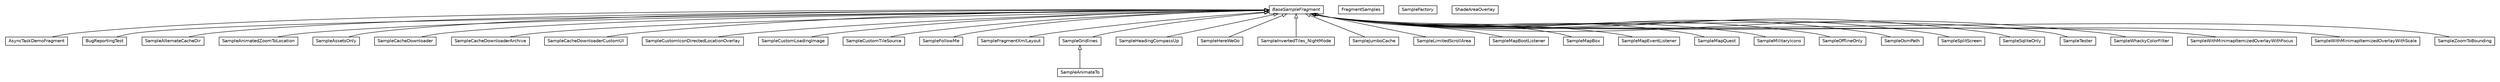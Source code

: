 #!/usr/local/bin/dot
#
# Class diagram 
# Generated by UMLGraph version R5_6-24-gf6e263 (http://www.umlgraph.org/)
#

digraph G {
	edge [fontname="Helvetica",fontsize=10,labelfontname="Helvetica",labelfontsize=10];
	node [fontname="Helvetica",fontsize=10,shape=plaintext];
	nodesep=0.25;
	ranksep=0.5;
	// org.osmdroid.samplefragments.AsyncTaskDemoFragment
	c204 [label=<<table title="org.osmdroid.samplefragments.AsyncTaskDemoFragment" border="0" cellborder="1" cellspacing="0" cellpadding="2" port="p" href="./AsyncTaskDemoFragment.html">
		<tr><td><table border="0" cellspacing="0" cellpadding="1">
<tr><td align="center" balign="center"> AsyncTaskDemoFragment </td></tr>
		</table></td></tr>
		</table>>, URL="./AsyncTaskDemoFragment.html", fontname="Helvetica", fontcolor="black", fontsize=10.0];
	// org.osmdroid.samplefragments.BaseSampleFragment
	c205 [label=<<table title="org.osmdroid.samplefragments.BaseSampleFragment" border="0" cellborder="1" cellspacing="0" cellpadding="2" port="p" href="./BaseSampleFragment.html">
		<tr><td><table border="0" cellspacing="0" cellpadding="1">
<tr><td align="center" balign="center"><font face="Helvetica-Oblique"> BaseSampleFragment </font></td></tr>
		</table></td></tr>
		</table>>, URL="./BaseSampleFragment.html", fontname="Helvetica", fontcolor="black", fontsize=10.0];
	// org.osmdroid.samplefragments.BugReportingTest
	c206 [label=<<table title="org.osmdroid.samplefragments.BugReportingTest" border="0" cellborder="1" cellspacing="0" cellpadding="2" port="p" href="./BugReportingTest.html">
		<tr><td><table border="0" cellspacing="0" cellpadding="1">
<tr><td align="center" balign="center"> BugReportingTest </td></tr>
		</table></td></tr>
		</table>>, URL="./BugReportingTest.html", fontname="Helvetica", fontcolor="black", fontsize=10.0];
	// org.osmdroid.samplefragments.FragmentSamples
	c207 [label=<<table title="org.osmdroid.samplefragments.FragmentSamples" border="0" cellborder="1" cellspacing="0" cellpadding="2" port="p" href="./FragmentSamples.html">
		<tr><td><table border="0" cellspacing="0" cellpadding="1">
<tr><td align="center" balign="center"> FragmentSamples </td></tr>
		</table></td></tr>
		</table>>, URL="./FragmentSamples.html", fontname="Helvetica", fontcolor="black", fontsize=10.0];
	// org.osmdroid.samplefragments.SampleAlternateCacheDir
	c209 [label=<<table title="org.osmdroid.samplefragments.SampleAlternateCacheDir" border="0" cellborder="1" cellspacing="0" cellpadding="2" port="p" href="./SampleAlternateCacheDir.html">
		<tr><td><table border="0" cellspacing="0" cellpadding="1">
<tr><td align="center" balign="center"> SampleAlternateCacheDir </td></tr>
		</table></td></tr>
		</table>>, URL="./SampleAlternateCacheDir.html", fontname="Helvetica", fontcolor="black", fontsize=10.0];
	// org.osmdroid.samplefragments.SampleAnimatedZoomToLocation
	c210 [label=<<table title="org.osmdroid.samplefragments.SampleAnimatedZoomToLocation" border="0" cellborder="1" cellspacing="0" cellpadding="2" port="p" href="./SampleAnimatedZoomToLocation.html">
		<tr><td><table border="0" cellspacing="0" cellpadding="1">
<tr><td align="center" balign="center"> SampleAnimatedZoomToLocation </td></tr>
		</table></td></tr>
		</table>>, URL="./SampleAnimatedZoomToLocation.html", fontname="Helvetica", fontcolor="black", fontsize=10.0];
	// org.osmdroid.samplefragments.SampleAnimateTo
	c211 [label=<<table title="org.osmdroid.samplefragments.SampleAnimateTo" border="0" cellborder="1" cellspacing="0" cellpadding="2" port="p" href="./SampleAnimateTo.html">
		<tr><td><table border="0" cellspacing="0" cellpadding="1">
<tr><td align="center" balign="center"> SampleAnimateTo </td></tr>
		</table></td></tr>
		</table>>, URL="./SampleAnimateTo.html", fontname="Helvetica", fontcolor="black", fontsize=10.0];
	// org.osmdroid.samplefragments.SampleAssetsOnly
	c212 [label=<<table title="org.osmdroid.samplefragments.SampleAssetsOnly" border="0" cellborder="1" cellspacing="0" cellpadding="2" port="p" href="./SampleAssetsOnly.html">
		<tr><td><table border="0" cellspacing="0" cellpadding="1">
<tr><td align="center" balign="center"> SampleAssetsOnly </td></tr>
		</table></td></tr>
		</table>>, URL="./SampleAssetsOnly.html", fontname="Helvetica", fontcolor="black", fontsize=10.0];
	// org.osmdroid.samplefragments.SampleCacheDownloader
	c213 [label=<<table title="org.osmdroid.samplefragments.SampleCacheDownloader" border="0" cellborder="1" cellspacing="0" cellpadding="2" port="p" href="./SampleCacheDownloader.html">
		<tr><td><table border="0" cellspacing="0" cellpadding="1">
<tr><td align="center" balign="center"> SampleCacheDownloader </td></tr>
		</table></td></tr>
		</table>>, URL="./SampleCacheDownloader.html", fontname="Helvetica", fontcolor="black", fontsize=10.0];
	// org.osmdroid.samplefragments.SampleCacheDownloaderArchive
	c214 [label=<<table title="org.osmdroid.samplefragments.SampleCacheDownloaderArchive" border="0" cellborder="1" cellspacing="0" cellpadding="2" port="p" href="./SampleCacheDownloaderArchive.html">
		<tr><td><table border="0" cellspacing="0" cellpadding="1">
<tr><td align="center" balign="center"> SampleCacheDownloaderArchive </td></tr>
		</table></td></tr>
		</table>>, URL="./SampleCacheDownloaderArchive.html", fontname="Helvetica", fontcolor="black", fontsize=10.0];
	// org.osmdroid.samplefragments.SampleCacheDownloaderCustomUI
	c215 [label=<<table title="org.osmdroid.samplefragments.SampleCacheDownloaderCustomUI" border="0" cellborder="1" cellspacing="0" cellpadding="2" port="p" href="./SampleCacheDownloaderCustomUI.html">
		<tr><td><table border="0" cellspacing="0" cellpadding="1">
<tr><td align="center" balign="center"> SampleCacheDownloaderCustomUI </td></tr>
		</table></td></tr>
		</table>>, URL="./SampleCacheDownloaderCustomUI.html", fontname="Helvetica", fontcolor="black", fontsize=10.0];
	// org.osmdroid.samplefragments.SampleCustomIconDirectedLocationOverlay
	c216 [label=<<table title="org.osmdroid.samplefragments.SampleCustomIconDirectedLocationOverlay" border="0" cellborder="1" cellspacing="0" cellpadding="2" port="p" href="./SampleCustomIconDirectedLocationOverlay.html">
		<tr><td><table border="0" cellspacing="0" cellpadding="1">
<tr><td align="center" balign="center"> SampleCustomIconDirectedLocationOverlay </td></tr>
		</table></td></tr>
		</table>>, URL="./SampleCustomIconDirectedLocationOverlay.html", fontname="Helvetica", fontcolor="black", fontsize=10.0];
	// org.osmdroid.samplefragments.SampleCustomLoadingImage
	c217 [label=<<table title="org.osmdroid.samplefragments.SampleCustomLoadingImage" border="0" cellborder="1" cellspacing="0" cellpadding="2" port="p" href="./SampleCustomLoadingImage.html">
		<tr><td><table border="0" cellspacing="0" cellpadding="1">
<tr><td align="center" balign="center"> SampleCustomLoadingImage </td></tr>
		</table></td></tr>
		</table>>, URL="./SampleCustomLoadingImage.html", fontname="Helvetica", fontcolor="black", fontsize=10.0];
	// org.osmdroid.samplefragments.SampleCustomTileSource
	c218 [label=<<table title="org.osmdroid.samplefragments.SampleCustomTileSource" border="0" cellborder="1" cellspacing="0" cellpadding="2" port="p" href="./SampleCustomTileSource.html">
		<tr><td><table border="0" cellspacing="0" cellpadding="1">
<tr><td align="center" balign="center"> SampleCustomTileSource </td></tr>
		</table></td></tr>
		</table>>, URL="./SampleCustomTileSource.html", fontname="Helvetica", fontcolor="black", fontsize=10.0];
	// org.osmdroid.samplefragments.SampleFactory
	c219 [label=<<table title="org.osmdroid.samplefragments.SampleFactory" border="0" cellborder="1" cellspacing="0" cellpadding="2" port="p" href="./SampleFactory.html">
		<tr><td><table border="0" cellspacing="0" cellpadding="1">
<tr><td align="center" balign="center"> SampleFactory </td></tr>
		</table></td></tr>
		</table>>, URL="./SampleFactory.html", fontname="Helvetica", fontcolor="black", fontsize=10.0];
	// org.osmdroid.samplefragments.SampleFollowMe
	c220 [label=<<table title="org.osmdroid.samplefragments.SampleFollowMe" border="0" cellborder="1" cellspacing="0" cellpadding="2" port="p" href="./SampleFollowMe.html">
		<tr><td><table border="0" cellspacing="0" cellpadding="1">
<tr><td align="center" balign="center"> SampleFollowMe </td></tr>
		</table></td></tr>
		</table>>, URL="./SampleFollowMe.html", fontname="Helvetica", fontcolor="black", fontsize=10.0];
	// org.osmdroid.samplefragments.SampleFragmentXmlLayout
	c221 [label=<<table title="org.osmdroid.samplefragments.SampleFragmentXmlLayout" border="0" cellborder="1" cellspacing="0" cellpadding="2" port="p" href="./SampleFragmentXmlLayout.html">
		<tr><td><table border="0" cellspacing="0" cellpadding="1">
<tr><td align="center" balign="center"> SampleFragmentXmlLayout </td></tr>
		</table></td></tr>
		</table>>, URL="./SampleFragmentXmlLayout.html", fontname="Helvetica", fontcolor="black", fontsize=10.0];
	// org.osmdroid.samplefragments.SampleGridlines
	c222 [label=<<table title="org.osmdroid.samplefragments.SampleGridlines" border="0" cellborder="1" cellspacing="0" cellpadding="2" port="p" href="./SampleGridlines.html">
		<tr><td><table border="0" cellspacing="0" cellpadding="1">
<tr><td align="center" balign="center"> SampleGridlines </td></tr>
		</table></td></tr>
		</table>>, URL="./SampleGridlines.html", fontname="Helvetica", fontcolor="black", fontsize=10.0];
	// org.osmdroid.samplefragments.SampleHeadingCompassUp
	c223 [label=<<table title="org.osmdroid.samplefragments.SampleHeadingCompassUp" border="0" cellborder="1" cellspacing="0" cellpadding="2" port="p" href="./SampleHeadingCompassUp.html">
		<tr><td><table border="0" cellspacing="0" cellpadding="1">
<tr><td align="center" balign="center"> SampleHeadingCompassUp </td></tr>
		</table></td></tr>
		</table>>, URL="./SampleHeadingCompassUp.html", fontname="Helvetica", fontcolor="black", fontsize=10.0];
	// org.osmdroid.samplefragments.SampleHereWeGo
	c224 [label=<<table title="org.osmdroid.samplefragments.SampleHereWeGo" border="0" cellborder="1" cellspacing="0" cellpadding="2" port="p" href="./SampleHereWeGo.html">
		<tr><td><table border="0" cellspacing="0" cellpadding="1">
<tr><td align="center" balign="center"> SampleHereWeGo </td></tr>
		</table></td></tr>
		</table>>, URL="./SampleHereWeGo.html", fontname="Helvetica", fontcolor="black", fontsize=10.0];
	// org.osmdroid.samplefragments.SampleInvertedTiles_NightMode
	c225 [label=<<table title="org.osmdroid.samplefragments.SampleInvertedTiles_NightMode" border="0" cellborder="1" cellspacing="0" cellpadding="2" port="p" href="./SampleInvertedTiles_NightMode.html">
		<tr><td><table border="0" cellspacing="0" cellpadding="1">
<tr><td align="center" balign="center"> SampleInvertedTiles_NightMode </td></tr>
		</table></td></tr>
		</table>>, URL="./SampleInvertedTiles_NightMode.html", fontname="Helvetica", fontcolor="black", fontsize=10.0];
	// org.osmdroid.samplefragments.SampleJumboCache
	c226 [label=<<table title="org.osmdroid.samplefragments.SampleJumboCache" border="0" cellborder="1" cellspacing="0" cellpadding="2" port="p" href="./SampleJumboCache.html">
		<tr><td><table border="0" cellspacing="0" cellpadding="1">
<tr><td align="center" balign="center"> SampleJumboCache </td></tr>
		</table></td></tr>
		</table>>, URL="./SampleJumboCache.html", fontname="Helvetica", fontcolor="black", fontsize=10.0];
	// org.osmdroid.samplefragments.SampleLimitedScrollArea
	c227 [label=<<table title="org.osmdroid.samplefragments.SampleLimitedScrollArea" border="0" cellborder="1" cellspacing="0" cellpadding="2" port="p" href="./SampleLimitedScrollArea.html">
		<tr><td><table border="0" cellspacing="0" cellpadding="1">
<tr><td align="center" balign="center"> SampleLimitedScrollArea </td></tr>
		</table></td></tr>
		</table>>, URL="./SampleLimitedScrollArea.html", fontname="Helvetica", fontcolor="black", fontsize=10.0];
	// org.osmdroid.samplefragments.SampleLimitedScrollArea.ShadeAreaOverlay
	c228 [label=<<table title="org.osmdroid.samplefragments.SampleLimitedScrollArea.ShadeAreaOverlay" border="0" cellborder="1" cellspacing="0" cellpadding="2" port="p" href="./SampleLimitedScrollArea.ShadeAreaOverlay.html">
		<tr><td><table border="0" cellspacing="0" cellpadding="1">
<tr><td align="center" balign="center"> ShadeAreaOverlay </td></tr>
		</table></td></tr>
		</table>>, URL="./SampleLimitedScrollArea.ShadeAreaOverlay.html", fontname="Helvetica", fontcolor="black", fontsize=10.0];
	// org.osmdroid.samplefragments.SampleMapBootListener
	c229 [label=<<table title="org.osmdroid.samplefragments.SampleMapBootListener" border="0" cellborder="1" cellspacing="0" cellpadding="2" port="p" href="./SampleMapBootListener.html">
		<tr><td><table border="0" cellspacing="0" cellpadding="1">
<tr><td align="center" balign="center"> SampleMapBootListener </td></tr>
		</table></td></tr>
		</table>>, URL="./SampleMapBootListener.html", fontname="Helvetica", fontcolor="black", fontsize=10.0];
	// org.osmdroid.samplefragments.SampleMapBox
	c230 [label=<<table title="org.osmdroid.samplefragments.SampleMapBox" border="0" cellborder="1" cellspacing="0" cellpadding="2" port="p" href="./SampleMapBox.html">
		<tr><td><table border="0" cellspacing="0" cellpadding="1">
<tr><td align="center" balign="center"> SampleMapBox </td></tr>
		</table></td></tr>
		</table>>, URL="./SampleMapBox.html", fontname="Helvetica", fontcolor="black", fontsize=10.0];
	// org.osmdroid.samplefragments.SampleMapEventListener
	c231 [label=<<table title="org.osmdroid.samplefragments.SampleMapEventListener" border="0" cellborder="1" cellspacing="0" cellpadding="2" port="p" href="./SampleMapEventListener.html">
		<tr><td><table border="0" cellspacing="0" cellpadding="1">
<tr><td align="center" balign="center"> SampleMapEventListener </td></tr>
		</table></td></tr>
		</table>>, URL="./SampleMapEventListener.html", fontname="Helvetica", fontcolor="black", fontsize=10.0];
	// org.osmdroid.samplefragments.SampleMapQuest
	c232 [label=<<table title="org.osmdroid.samplefragments.SampleMapQuest" border="0" cellborder="1" cellspacing="0" cellpadding="2" port="p" href="./SampleMapQuest.html">
		<tr><td><table border="0" cellspacing="0" cellpadding="1">
<tr><td align="center" balign="center"> SampleMapQuest </td></tr>
		</table></td></tr>
		</table>>, URL="./SampleMapQuest.html", fontname="Helvetica", fontcolor="black", fontsize=10.0];
	// org.osmdroid.samplefragments.SampleMilitaryIcons
	c233 [label=<<table title="org.osmdroid.samplefragments.SampleMilitaryIcons" border="0" cellborder="1" cellspacing="0" cellpadding="2" port="p" href="./SampleMilitaryIcons.html">
		<tr><td><table border="0" cellspacing="0" cellpadding="1">
<tr><td align="center" balign="center"> SampleMilitaryIcons </td></tr>
		</table></td></tr>
		</table>>, URL="./SampleMilitaryIcons.html", fontname="Helvetica", fontcolor="black", fontsize=10.0];
	// org.osmdroid.samplefragments.SampleOfflineOnly
	c234 [label=<<table title="org.osmdroid.samplefragments.SampleOfflineOnly" border="0" cellborder="1" cellspacing="0" cellpadding="2" port="p" href="./SampleOfflineOnly.html">
		<tr><td><table border="0" cellspacing="0" cellpadding="1">
<tr><td align="center" balign="center"> SampleOfflineOnly </td></tr>
		</table></td></tr>
		</table>>, URL="./SampleOfflineOnly.html", fontname="Helvetica", fontcolor="black", fontsize=10.0];
	// org.osmdroid.samplefragments.SampleOsmPath
	c235 [label=<<table title="org.osmdroid.samplefragments.SampleOsmPath" border="0" cellborder="1" cellspacing="0" cellpadding="2" port="p" href="./SampleOsmPath.html">
		<tr><td><table border="0" cellspacing="0" cellpadding="1">
<tr><td align="center" balign="center"> SampleOsmPath </td></tr>
		</table></td></tr>
		</table>>, URL="./SampleOsmPath.html", fontname="Helvetica", fontcolor="black", fontsize=10.0];
	// org.osmdroid.samplefragments.SampleSplitScreen
	c236 [label=<<table title="org.osmdroid.samplefragments.SampleSplitScreen" border="0" cellborder="1" cellspacing="0" cellpadding="2" port="p" href="./SampleSplitScreen.html">
		<tr><td><table border="0" cellspacing="0" cellpadding="1">
<tr><td align="center" balign="center"> SampleSplitScreen </td></tr>
		</table></td></tr>
		</table>>, URL="./SampleSplitScreen.html", fontname="Helvetica", fontcolor="black", fontsize=10.0];
	// org.osmdroid.samplefragments.SampleSqliteOnly
	c237 [label=<<table title="org.osmdroid.samplefragments.SampleSqliteOnly" border="0" cellborder="1" cellspacing="0" cellpadding="2" port="p" href="./SampleSqliteOnly.html">
		<tr><td><table border="0" cellspacing="0" cellpadding="1">
<tr><td align="center" balign="center"> SampleSqliteOnly </td></tr>
		</table></td></tr>
		</table>>, URL="./SampleSqliteOnly.html", fontname="Helvetica", fontcolor="black", fontsize=10.0];
	// org.osmdroid.samplefragments.SampleTester
	c238 [label=<<table title="org.osmdroid.samplefragments.SampleTester" border="0" cellborder="1" cellspacing="0" cellpadding="2" port="p" href="./SampleTester.html">
		<tr><td><table border="0" cellspacing="0" cellpadding="1">
<tr><td align="center" balign="center"> SampleTester </td></tr>
		</table></td></tr>
		</table>>, URL="./SampleTester.html", fontname="Helvetica", fontcolor="black", fontsize=10.0];
	// org.osmdroid.samplefragments.SampleWhackyColorFilter
	c239 [label=<<table title="org.osmdroid.samplefragments.SampleWhackyColorFilter" border="0" cellborder="1" cellspacing="0" cellpadding="2" port="p" href="./SampleWhackyColorFilter.html">
		<tr><td><table border="0" cellspacing="0" cellpadding="1">
<tr><td align="center" balign="center"> SampleWhackyColorFilter </td></tr>
		</table></td></tr>
		</table>>, URL="./SampleWhackyColorFilter.html", fontname="Helvetica", fontcolor="black", fontsize=10.0];
	// org.osmdroid.samplefragments.SampleWithMinimapItemizedOverlayWithFocus
	c240 [label=<<table title="org.osmdroid.samplefragments.SampleWithMinimapItemizedOverlayWithFocus" border="0" cellborder="1" cellspacing="0" cellpadding="2" port="p" href="./SampleWithMinimapItemizedOverlayWithFocus.html">
		<tr><td><table border="0" cellspacing="0" cellpadding="1">
<tr><td align="center" balign="center"> SampleWithMinimapItemizedOverlayWithFocus </td></tr>
		</table></td></tr>
		</table>>, URL="./SampleWithMinimapItemizedOverlayWithFocus.html", fontname="Helvetica", fontcolor="black", fontsize=10.0];
	// org.osmdroid.samplefragments.SampleWithMinimapItemizedOverlayWithScale
	c241 [label=<<table title="org.osmdroid.samplefragments.SampleWithMinimapItemizedOverlayWithScale" border="0" cellborder="1" cellspacing="0" cellpadding="2" port="p" href="./SampleWithMinimapItemizedOverlayWithScale.html">
		<tr><td><table border="0" cellspacing="0" cellpadding="1">
<tr><td align="center" balign="center"> SampleWithMinimapItemizedOverlayWithScale </td></tr>
		</table></td></tr>
		</table>>, URL="./SampleWithMinimapItemizedOverlayWithScale.html", fontname="Helvetica", fontcolor="black", fontsize=10.0];
	// org.osmdroid.samplefragments.SampleZoomToBounding
	c242 [label=<<table title="org.osmdroid.samplefragments.SampleZoomToBounding" border="0" cellborder="1" cellspacing="0" cellpadding="2" port="p" href="./SampleZoomToBounding.html">
		<tr><td><table border="0" cellspacing="0" cellpadding="1">
<tr><td align="center" balign="center"> SampleZoomToBounding </td></tr>
		</table></td></tr>
		</table>>, URL="./SampleZoomToBounding.html", fontname="Helvetica", fontcolor="black", fontsize=10.0];
	//org.osmdroid.samplefragments.AsyncTaskDemoFragment extends org.osmdroid.samplefragments.BaseSampleFragment
	c205:p -> c204:p [dir=back,arrowtail=empty];
	//org.osmdroid.samplefragments.BugReportingTest extends org.osmdroid.samplefragments.BaseSampleFragment
	c205:p -> c206:p [dir=back,arrowtail=empty];
	//org.osmdroid.samplefragments.SampleAlternateCacheDir extends org.osmdroid.samplefragments.BaseSampleFragment
	c205:p -> c209:p [dir=back,arrowtail=empty];
	//org.osmdroid.samplefragments.SampleAnimatedZoomToLocation extends org.osmdroid.samplefragments.BaseSampleFragment
	c205:p -> c210:p [dir=back,arrowtail=empty];
	//org.osmdroid.samplefragments.SampleAnimateTo extends org.osmdroid.samplefragments.SampleGridlines
	c222:p -> c211:p [dir=back,arrowtail=empty];
	//org.osmdroid.samplefragments.SampleAssetsOnly extends org.osmdroid.samplefragments.BaseSampleFragment
	c205:p -> c212:p [dir=back,arrowtail=empty];
	//org.osmdroid.samplefragments.SampleCacheDownloader extends org.osmdroid.samplefragments.BaseSampleFragment
	c205:p -> c213:p [dir=back,arrowtail=empty];
	//org.osmdroid.samplefragments.SampleCacheDownloaderArchive extends org.osmdroid.samplefragments.BaseSampleFragment
	c205:p -> c214:p [dir=back,arrowtail=empty];
	//org.osmdroid.samplefragments.SampleCacheDownloaderCustomUI extends org.osmdroid.samplefragments.BaseSampleFragment
	c205:p -> c215:p [dir=back,arrowtail=empty];
	//org.osmdroid.samplefragments.SampleCustomIconDirectedLocationOverlay extends org.osmdroid.samplefragments.BaseSampleFragment
	c205:p -> c216:p [dir=back,arrowtail=empty];
	//org.osmdroid.samplefragments.SampleCustomLoadingImage extends org.osmdroid.samplefragments.BaseSampleFragment
	c205:p -> c217:p [dir=back,arrowtail=empty];
	//org.osmdroid.samplefragments.SampleCustomTileSource extends org.osmdroid.samplefragments.BaseSampleFragment
	c205:p -> c218:p [dir=back,arrowtail=empty];
	//org.osmdroid.samplefragments.SampleFollowMe extends org.osmdroid.samplefragments.BaseSampleFragment
	c205:p -> c220:p [dir=back,arrowtail=empty];
	//org.osmdroid.samplefragments.SampleFragmentXmlLayout extends org.osmdroid.samplefragments.BaseSampleFragment
	c205:p -> c221:p [dir=back,arrowtail=empty];
	//org.osmdroid.samplefragments.SampleGridlines extends org.osmdroid.samplefragments.BaseSampleFragment
	c205:p -> c222:p [dir=back,arrowtail=empty];
	//org.osmdroid.samplefragments.SampleHeadingCompassUp extends org.osmdroid.samplefragments.BaseSampleFragment
	c205:p -> c223:p [dir=back,arrowtail=empty];
	//org.osmdroid.samplefragments.SampleHereWeGo extends org.osmdroid.samplefragments.BaseSampleFragment
	c205:p -> c224:p [dir=back,arrowtail=empty];
	//org.osmdroid.samplefragments.SampleInvertedTiles_NightMode extends org.osmdroid.samplefragments.BaseSampleFragment
	c205:p -> c225:p [dir=back,arrowtail=empty];
	//org.osmdroid.samplefragments.SampleJumboCache extends org.osmdroid.samplefragments.BaseSampleFragment
	c205:p -> c226:p [dir=back,arrowtail=empty];
	//org.osmdroid.samplefragments.SampleLimitedScrollArea extends org.osmdroid.samplefragments.BaseSampleFragment
	c205:p -> c227:p [dir=back,arrowtail=empty];
	//org.osmdroid.samplefragments.SampleMapBootListener extends org.osmdroid.samplefragments.BaseSampleFragment
	c205:p -> c229:p [dir=back,arrowtail=empty];
	//org.osmdroid.samplefragments.SampleMapBox extends org.osmdroid.samplefragments.BaseSampleFragment
	c205:p -> c230:p [dir=back,arrowtail=empty];
	//org.osmdroid.samplefragments.SampleMapEventListener extends org.osmdroid.samplefragments.BaseSampleFragment
	c205:p -> c231:p [dir=back,arrowtail=empty];
	//org.osmdroid.samplefragments.SampleMapQuest extends org.osmdroid.samplefragments.BaseSampleFragment
	c205:p -> c232:p [dir=back,arrowtail=empty];
	//org.osmdroid.samplefragments.SampleMilitaryIcons extends org.osmdroid.samplefragments.BaseSampleFragment
	c205:p -> c233:p [dir=back,arrowtail=empty];
	//org.osmdroid.samplefragments.SampleOfflineOnly extends org.osmdroid.samplefragments.BaseSampleFragment
	c205:p -> c234:p [dir=back,arrowtail=empty];
	//org.osmdroid.samplefragments.SampleOsmPath extends org.osmdroid.samplefragments.BaseSampleFragment
	c205:p -> c235:p [dir=back,arrowtail=empty];
	//org.osmdroid.samplefragments.SampleSplitScreen extends org.osmdroid.samplefragments.BaseSampleFragment
	c205:p -> c236:p [dir=back,arrowtail=empty];
	//org.osmdroid.samplefragments.SampleSqliteOnly extends org.osmdroid.samplefragments.BaseSampleFragment
	c205:p -> c237:p [dir=back,arrowtail=empty];
	//org.osmdroid.samplefragments.SampleTester extends org.osmdroid.samplefragments.BaseSampleFragment
	c205:p -> c238:p [dir=back,arrowtail=empty];
	//org.osmdroid.samplefragments.SampleWhackyColorFilter extends org.osmdroid.samplefragments.BaseSampleFragment
	c205:p -> c239:p [dir=back,arrowtail=empty];
	//org.osmdroid.samplefragments.SampleWithMinimapItemizedOverlayWithFocus extends org.osmdroid.samplefragments.BaseSampleFragment
	c205:p -> c240:p [dir=back,arrowtail=empty];
	//org.osmdroid.samplefragments.SampleWithMinimapItemizedOverlayWithScale extends org.osmdroid.samplefragments.BaseSampleFragment
	c205:p -> c241:p [dir=back,arrowtail=empty];
	//org.osmdroid.samplefragments.SampleZoomToBounding extends org.osmdroid.samplefragments.BaseSampleFragment
	c205:p -> c242:p [dir=back,arrowtail=empty];
}

